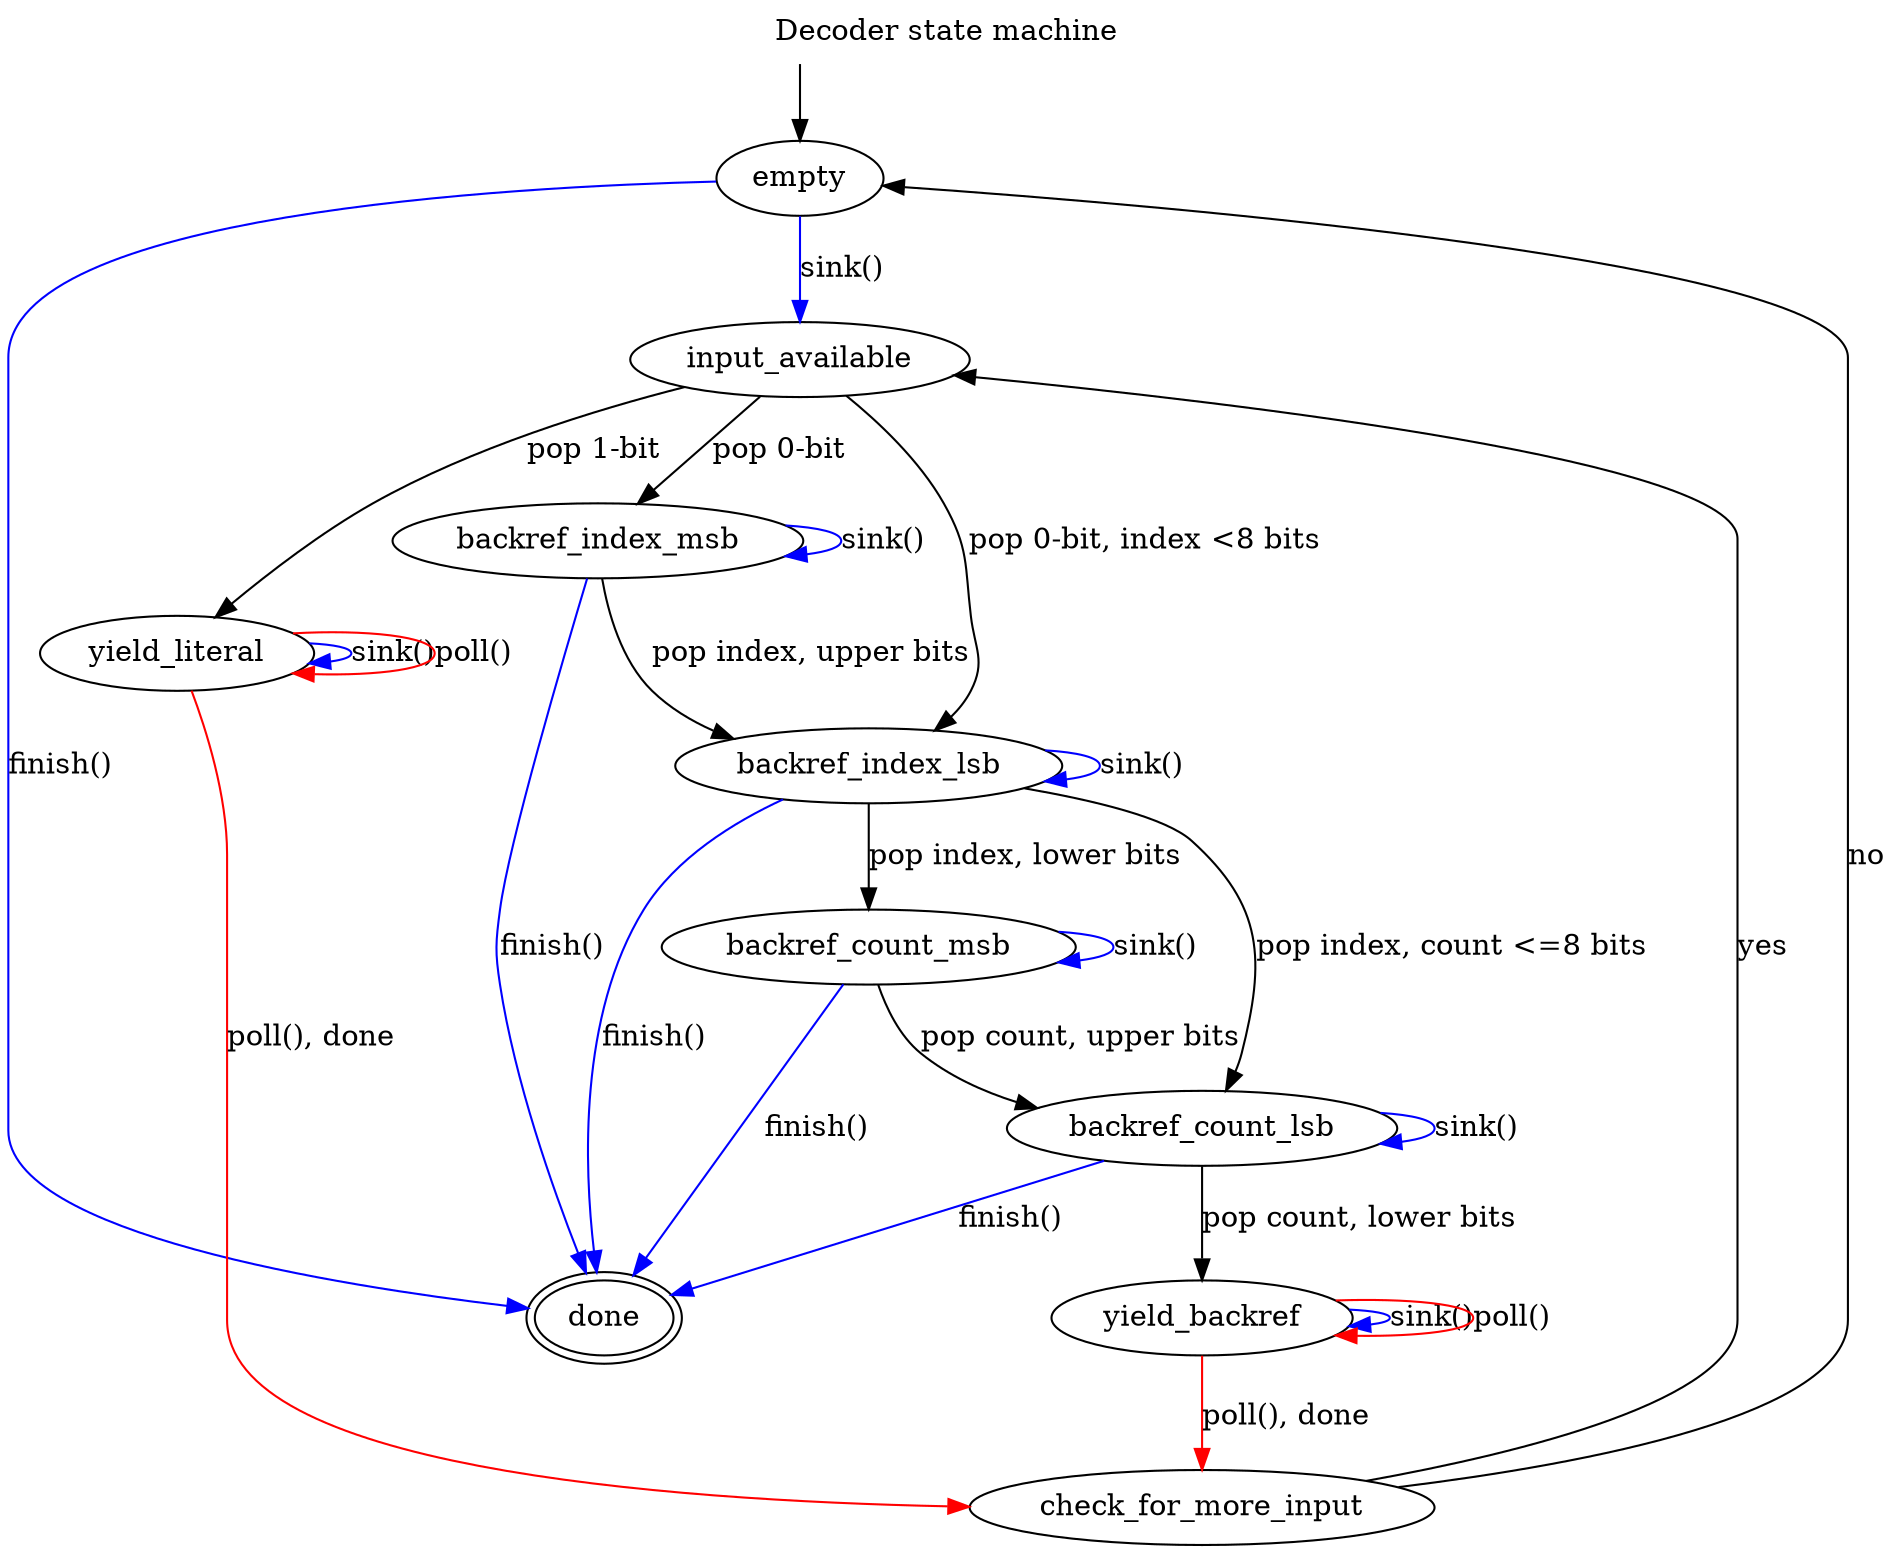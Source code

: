 digraph {
        graph [label="Decoder state machine", labelloc="t"]
        Start [style="invis", shape="point"]
        empty
        input_available
        yield_literal
        backref_index_msb
        backref_index_lsb
        backref_count_msb
        backref_count_lsb
        yield_backref
        check_for_more_input
        done [peripheries=2]

        empty->input_available [label="sink()", color="blue", weight=10]
        Start->empty

        input_available->yield_literal [label="pop 1-bit"]
        input_available->backref_index_msb [label="pop 0-bit", weight=10]
        input_available->backref_index_lsb [label="pop 0-bit, index <8 bits", weight=10]

        yield_literal->yield_literal [label="sink()", color="blue"]
        yield_literal->yield_literal [label="poll()", color="red"]
        yield_literal->check_for_more_input [label="poll(), done", color="red"]
        
        backref_index_msb->backref_index_msb [label="sink()", color="blue"]
        backref_index_msb->backref_index_lsb [label="pop index, upper bits", weight=10]
        backref_index_msb->done [label="finish()", color="blue"]

        backref_index_lsb->backref_index_lsb [label="sink()", color="blue"]
        backref_index_lsb->backref_count_msb [label="pop index, lower bits", weight=10]
        backref_index_lsb->backref_count_lsb [label="pop index, count <=8 bits", weight=10]
        backref_index_lsb->done [label="finish()", color="blue"]

        backref_count_msb->backref_count_msb [label="sink()", color="blue"]
        backref_count_msb->backref_count_lsb [label="pop count, upper bits", weight=10]
        backref_count_msb->done [label="finish()", color="blue"]

        backref_count_lsb->backref_count_lsb [label="sink()", color="blue"]
        backref_count_lsb->yield_backref [label="pop count, lower bits", weight=10]
        backref_count_lsb->done [label="finish()", color="blue"]

        yield_backref->yield_backref [label="sink()", color="blue"]
        yield_backref->yield_backref [label="poll()", color="red"]
        yield_backref->check_for_more_input [label="poll(), done",
            color="red", weight=10]

        check_for_more_input->empty [label="no"]
        check_for_more_input->input_available [label="yes"]

        empty->done [label="finish()", color="blue"]
}
